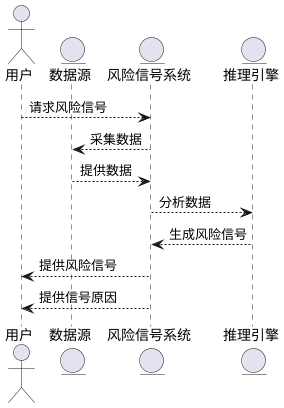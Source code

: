 @startuml

actor "用户" as User
entity "数据源" as DataSource
entity "风险信号系统" as RiskSystem
entity "推理引擎" as ReasoningEngine

User --> RiskSystem : 请求风险信号
RiskSystem --> DataSource : 采集数据
DataSource --> RiskSystem : 提供数据
RiskSystem --> ReasoningEngine : 分析数据
ReasoningEngine --> RiskSystem : 生成风险信号
RiskSystem --> User : 提供风险信号
RiskSystem --> User : 提供信号原因

@enduml
